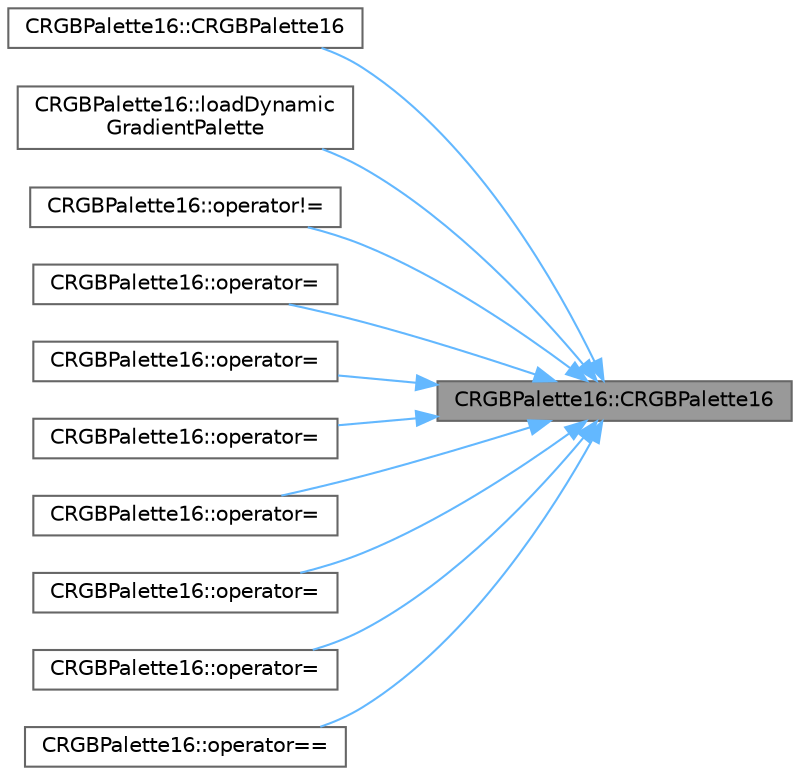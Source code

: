 digraph "CRGBPalette16::CRGBPalette16"
{
 // INTERACTIVE_SVG=YES
 // LATEX_PDF_SIZE
  bgcolor="transparent";
  edge [fontname=Helvetica,fontsize=10,labelfontname=Helvetica,labelfontsize=10];
  node [fontname=Helvetica,fontsize=10,shape=box,height=0.2,width=0.4];
  rankdir="RL";
  Node1 [id="Node000001",label="CRGBPalette16::CRGBPalette16",height=0.2,width=0.4,color="gray40", fillcolor="grey60", style="filled", fontcolor="black",tooltip="Default constructor."];
  Node1 -> Node2 [id="edge1_Node000001_Node000002",dir="back",color="steelblue1",style="solid",tooltip=" "];
  Node2 [id="Node000002",label="CRGBPalette16::CRGBPalette16",height=0.2,width=0.4,color="grey40", fillcolor="white", style="filled",URL="$d2/dc4/class_c_r_g_b_palette16_ab23fec1712e4c6bf707be19652df35f4.html#ab23fec1712e4c6bf707be19652df35f4",tooltip="Copy constructor."];
  Node1 -> Node3 [id="edge2_Node000001_Node000003",dir="back",color="steelblue1",style="solid",tooltip=" "];
  Node3 [id="Node000003",label="CRGBPalette16::loadDynamic\lGradientPalette",height=0.2,width=0.4,color="grey40", fillcolor="white", style="filled",URL="$d2/dc4/class_c_r_g_b_palette16_ad16ed3661e66e30064cb97e5ebbc9e78.html#ad16ed3661e66e30064cb97e5ebbc9e78",tooltip="Creates a palette from a gradient palette in dynamic (heap) memory."];
  Node1 -> Node4 [id="edge3_Node000001_Node000004",dir="back",color="steelblue1",style="solid",tooltip=" "];
  Node4 [id="Node000004",label="CRGBPalette16::operator!=",height=0.2,width=0.4,color="grey40", fillcolor="white", style="filled",URL="$d2/dc4/class_c_r_g_b_palette16_a1c22837d1fa34a7ed5b9bfba4fb5d166.html#a1c22837d1fa34a7ed5b9bfba4fb5d166",tooltip="Check if two palettes do not have the same color entries."];
  Node1 -> Node5 [id="edge4_Node000001_Node000005",dir="back",color="steelblue1",style="solid",tooltip=" "];
  Node5 [id="Node000005",label="CRGBPalette16::operator=",height=0.2,width=0.4,color="grey40", fillcolor="white", style="filled",URL="$d2/dc4/class_c_r_g_b_palette16_a2d50645393104ac2ac838aea6fef69c3.html#a2d50645393104ac2ac838aea6fef69c3",tooltip="Create palette from array of CHSV colors."];
  Node1 -> Node6 [id="edge5_Node000001_Node000006",dir="back",color="steelblue1",style="solid",tooltip=" "];
  Node6 [id="Node000006",label="CRGBPalette16::operator=",height=0.2,width=0.4,color="grey40", fillcolor="white", style="filled",URL="$d2/dc4/class_c_r_g_b_palette16_a7f65141cc28958f2346b4a9e65e0c6d1.html#a7f65141cc28958f2346b4a9e65e0c6d1",tooltip="Create palette from CHSV palette."];
  Node1 -> Node7 [id="edge6_Node000001_Node000007",dir="back",color="steelblue1",style="solid",tooltip=" "];
  Node7 [id="Node000007",label="CRGBPalette16::operator=",height=0.2,width=0.4,color="grey40", fillcolor="white", style="filled",URL="$d2/dc4/class_c_r_g_b_palette16_ab98817ef4cfd643e6d1d01c9b5e56d04.html#ab98817ef4cfd643e6d1d01c9b5e56d04",tooltip="Create palette from array of CRGB colors."];
  Node1 -> Node8 [id="edge7_Node000001_Node000008",dir="back",color="steelblue1",style="solid",tooltip=" "];
  Node8 [id="Node000008",label="CRGBPalette16::operator=",height=0.2,width=0.4,color="grey40", fillcolor="white", style="filled",URL="$d2/dc4/class_c_r_g_b_palette16_a56cf71cb440564b1ad6d0572dd0b1933.html#a56cf71cb440564b1ad6d0572dd0b1933",tooltip="Copy constructor."];
  Node1 -> Node9 [id="edge8_Node000001_Node000009",dir="back",color="steelblue1",style="solid",tooltip=" "];
  Node9 [id="Node000009",label="CRGBPalette16::operator=",height=0.2,width=0.4,color="grey40", fillcolor="white", style="filled",URL="$d2/dc4/class_c_r_g_b_palette16_a93c693e0d9969ecfc38b9655840242a8.html#a93c693e0d9969ecfc38b9655840242a8",tooltip="Create palette from palette stored in PROGMEM."];
  Node1 -> Node10 [id="edge9_Node000001_Node000010",dir="back",color="steelblue1",style="solid",tooltip=" "];
  Node10 [id="Node000010",label="CRGBPalette16::operator=",height=0.2,width=0.4,color="grey40", fillcolor="white", style="filled",URL="$d2/dc4/class_c_r_g_b_palette16_af88f34753deade80db71bbbb8e0f5cc6.html#af88f34753deade80db71bbbb8e0f5cc6",tooltip="Creates a palette from a gradient palette in PROGMEM."];
  Node1 -> Node11 [id="edge10_Node000001_Node000011",dir="back",color="steelblue1",style="solid",tooltip=" "];
  Node11 [id="Node000011",label="CRGBPalette16::operator==",height=0.2,width=0.4,color="grey40", fillcolor="white", style="filled",URL="$d2/dc4/class_c_r_g_b_palette16_a3f5103f7b537b3c86bcab5f1ac21a66e.html#a3f5103f7b537b3c86bcab5f1ac21a66e",tooltip="Check if two palettes have the same color entries."];
}
